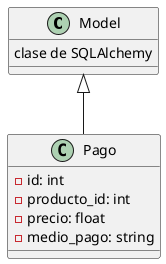 @startuml Pagos - Diagrama de clases

class Model {
 clase de SQLAlchemy
}

class Pago {
    - id: int
    - producto_id: int
    - precio: float
    - medio_pago: string
}

Model <|-- Pago

@enduml
